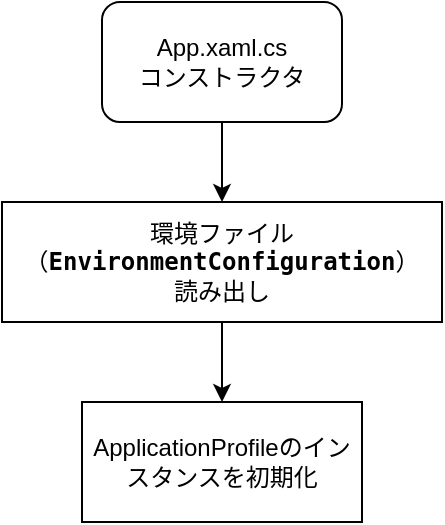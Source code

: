 <mxfile>
    <diagram id="lW6d2szeBfjSh7wegpzJ" name="ページ1">
        <mxGraphModel dx="685" dy="472" grid="1" gridSize="10" guides="1" tooltips="1" connect="1" arrows="1" fold="1" page="1" pageScale="1" pageWidth="900" pageHeight="1600" math="0" shadow="0">
            <root>
                <mxCell id="0"/>
                <mxCell id="1" parent="0"/>
                <mxCell id="10" value="" style="edgeStyle=none;html=1;" edge="1" parent="1" source="2" target="9">
                    <mxGeometry relative="1" as="geometry"/>
                </mxCell>
                <mxCell id="2" value="App.xaml.cs&lt;br&gt;コンストラクタ" style="rounded=1;whiteSpace=wrap;html=1;" vertex="1" parent="1">
                    <mxGeometry x="390" y="40" width="120" height="60" as="geometry"/>
                </mxCell>
                <mxCell id="14" value="" style="edgeStyle=none;html=1;" edge="1" parent="1" source="9" target="13">
                    <mxGeometry relative="1" as="geometry"/>
                </mxCell>
                <mxCell id="9" value="環境ファイル（&lt;strong&gt;&lt;code&gt;EnvironmentConfiguration&lt;/code&gt;&lt;/strong&gt;）&lt;br&gt;読み出し" style="rounded=0;whiteSpace=wrap;html=1;" vertex="1" parent="1">
                    <mxGeometry x="340" y="140" width="220" height="60" as="geometry"/>
                </mxCell>
                <mxCell id="13" value="ApplicationProfileのインスタンスを初期化" style="rounded=0;whiteSpace=wrap;html=1;" vertex="1" parent="1">
                    <mxGeometry x="380" y="240" width="140" height="60" as="geometry"/>
                </mxCell>
            </root>
        </mxGraphModel>
    </diagram>
</mxfile>